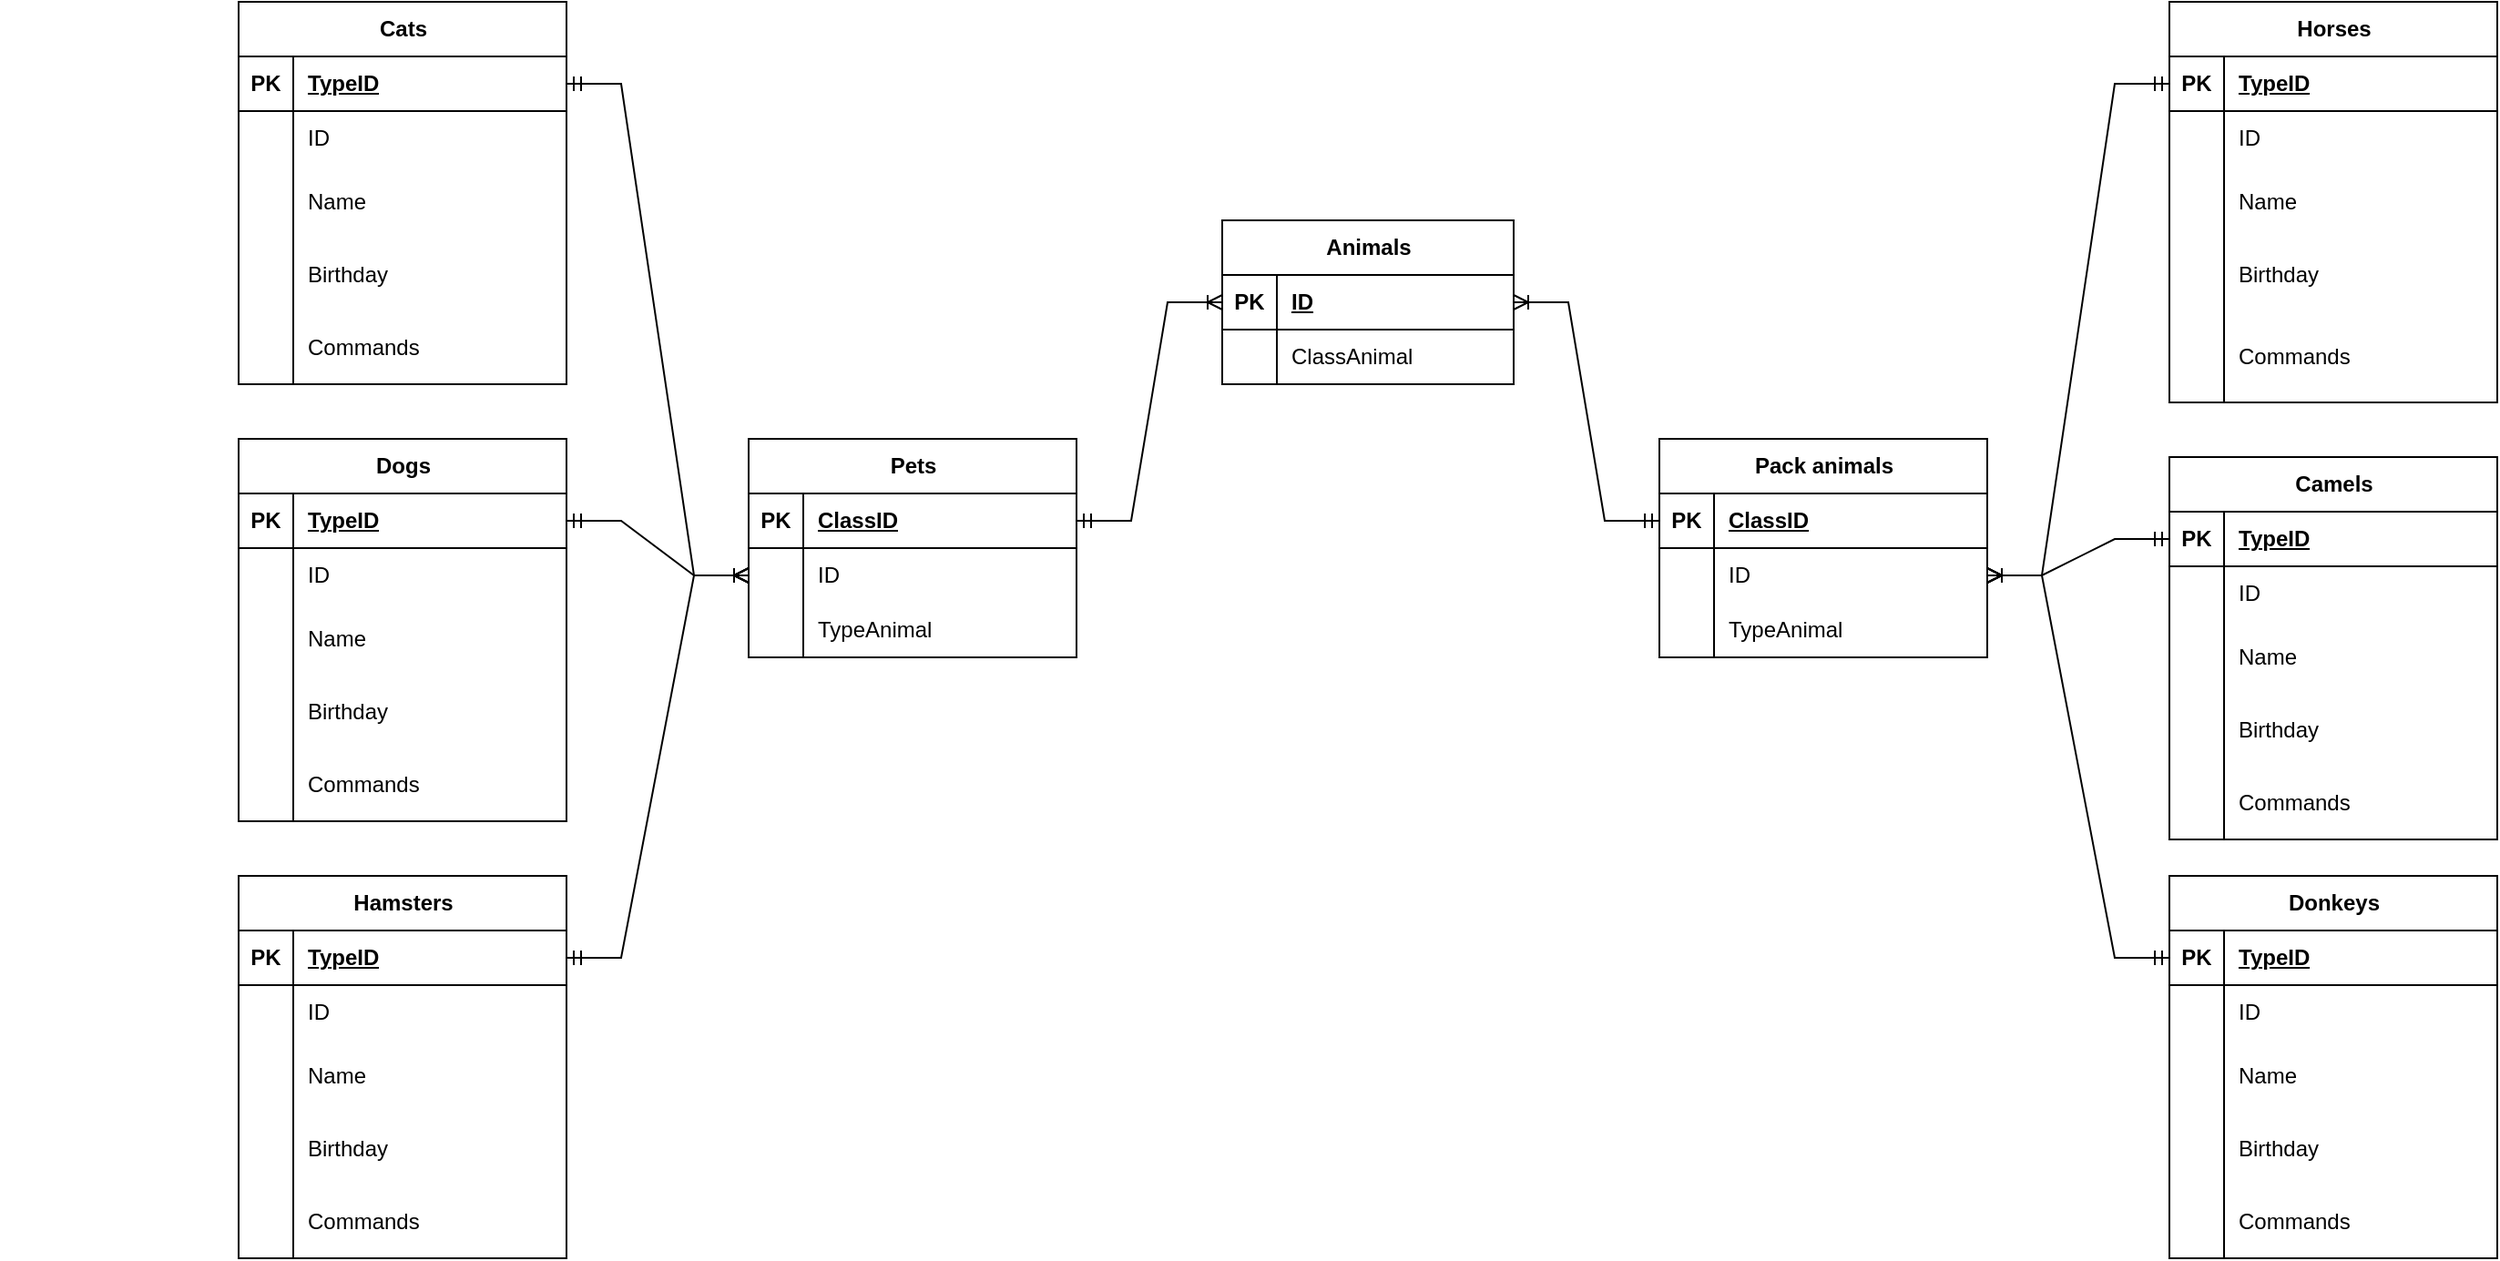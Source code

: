 <mxfile version="22.1.11" type="device">
  <diagram name="Страница — 1" id="Yy7QEIXlfedrnILg03sq">
    <mxGraphModel dx="3311" dy="2319" grid="1" gridSize="10" guides="1" tooltips="1" connect="1" arrows="1" fold="1" page="1" pageScale="1" pageWidth="827" pageHeight="1169" math="0" shadow="0">
      <root>
        <mxCell id="0" />
        <mxCell id="1" parent="0" />
        <mxCell id="X7oCKRS-nYEQO2pI61HM-74" value="Animals" style="shape=table;startSize=30;container=1;collapsible=1;childLayout=tableLayout;fixedRows=1;rowLines=0;fontStyle=1;align=center;resizeLast=1;html=1;" vertex="1" parent="1">
          <mxGeometry x="200" y="40" width="160.0" height="90" as="geometry" />
        </mxCell>
        <mxCell id="X7oCKRS-nYEQO2pI61HM-75" value="" style="shape=tableRow;horizontal=0;startSize=0;swimlaneHead=0;swimlaneBody=0;fillColor=none;collapsible=0;dropTarget=0;points=[[0,0.5],[1,0.5]];portConstraint=eastwest;top=0;left=0;right=0;bottom=1;" vertex="1" parent="X7oCKRS-nYEQO2pI61HM-74">
          <mxGeometry y="30" width="160.0" height="30" as="geometry" />
        </mxCell>
        <mxCell id="X7oCKRS-nYEQO2pI61HM-76" value="PK" style="shape=partialRectangle;connectable=0;fillColor=none;top=0;left=0;bottom=0;right=0;fontStyle=1;overflow=hidden;whiteSpace=wrap;html=1;" vertex="1" parent="X7oCKRS-nYEQO2pI61HM-75">
          <mxGeometry width="30" height="30" as="geometry">
            <mxRectangle width="30" height="30" as="alternateBounds" />
          </mxGeometry>
        </mxCell>
        <mxCell id="X7oCKRS-nYEQO2pI61HM-77" value="ID" style="shape=partialRectangle;connectable=0;fillColor=none;top=0;left=0;bottom=0;right=0;align=left;spacingLeft=6;fontStyle=5;overflow=hidden;whiteSpace=wrap;html=1;" vertex="1" parent="X7oCKRS-nYEQO2pI61HM-75">
          <mxGeometry x="30" width="130.0" height="30" as="geometry">
            <mxRectangle width="130.0" height="30" as="alternateBounds" />
          </mxGeometry>
        </mxCell>
        <mxCell id="X7oCKRS-nYEQO2pI61HM-78" value="" style="shape=tableRow;horizontal=0;startSize=0;swimlaneHead=0;swimlaneBody=0;fillColor=none;collapsible=0;dropTarget=0;points=[[0,0.5],[1,0.5]];portConstraint=eastwest;top=0;left=0;right=0;bottom=0;" vertex="1" parent="X7oCKRS-nYEQO2pI61HM-74">
          <mxGeometry y="60" width="160.0" height="30" as="geometry" />
        </mxCell>
        <mxCell id="X7oCKRS-nYEQO2pI61HM-79" value="" style="shape=partialRectangle;connectable=0;fillColor=none;top=0;left=0;bottom=0;right=0;editable=1;overflow=hidden;whiteSpace=wrap;html=1;" vertex="1" parent="X7oCKRS-nYEQO2pI61HM-78">
          <mxGeometry width="30" height="30" as="geometry">
            <mxRectangle width="30" height="30" as="alternateBounds" />
          </mxGeometry>
        </mxCell>
        <mxCell id="X7oCKRS-nYEQO2pI61HM-80" value="ClassAnimal" style="shape=partialRectangle;connectable=0;fillColor=none;top=0;left=0;bottom=0;right=0;align=left;spacingLeft=6;overflow=hidden;whiteSpace=wrap;html=1;" vertex="1" parent="X7oCKRS-nYEQO2pI61HM-78">
          <mxGeometry x="30" width="130.0" height="30" as="geometry">
            <mxRectangle width="130.0" height="30" as="alternateBounds" />
          </mxGeometry>
        </mxCell>
        <mxCell id="X7oCKRS-nYEQO2pI61HM-87" value="Pets" style="shape=table;startSize=30;container=1;collapsible=1;childLayout=tableLayout;fixedRows=1;rowLines=0;fontStyle=1;align=center;resizeLast=1;html=1;" vertex="1" parent="1">
          <mxGeometry x="-60" y="160" width="180" height="120" as="geometry" />
        </mxCell>
        <mxCell id="X7oCKRS-nYEQO2pI61HM-88" value="" style="shape=tableRow;horizontal=0;startSize=0;swimlaneHead=0;swimlaneBody=0;fillColor=none;collapsible=0;dropTarget=0;points=[[0,0.5],[1,0.5]];portConstraint=eastwest;top=0;left=0;right=0;bottom=1;" vertex="1" parent="X7oCKRS-nYEQO2pI61HM-87">
          <mxGeometry y="30" width="180" height="30" as="geometry" />
        </mxCell>
        <mxCell id="X7oCKRS-nYEQO2pI61HM-89" value="PK" style="shape=partialRectangle;connectable=0;fillColor=none;top=0;left=0;bottom=0;right=0;fontStyle=1;overflow=hidden;whiteSpace=wrap;html=1;" vertex="1" parent="X7oCKRS-nYEQO2pI61HM-88">
          <mxGeometry width="30" height="30" as="geometry">
            <mxRectangle width="30" height="30" as="alternateBounds" />
          </mxGeometry>
        </mxCell>
        <mxCell id="X7oCKRS-nYEQO2pI61HM-90" value="ClassID" style="shape=partialRectangle;connectable=0;fillColor=none;top=0;left=0;bottom=0;right=0;align=left;spacingLeft=6;fontStyle=5;overflow=hidden;whiteSpace=wrap;html=1;" vertex="1" parent="X7oCKRS-nYEQO2pI61HM-88">
          <mxGeometry x="30" width="150" height="30" as="geometry">
            <mxRectangle width="150" height="30" as="alternateBounds" />
          </mxGeometry>
        </mxCell>
        <mxCell id="X7oCKRS-nYEQO2pI61HM-91" value="" style="shape=tableRow;horizontal=0;startSize=0;swimlaneHead=0;swimlaneBody=0;fillColor=none;collapsible=0;dropTarget=0;points=[[0,0.5],[1,0.5]];portConstraint=eastwest;top=0;left=0;right=0;bottom=0;" vertex="1" parent="X7oCKRS-nYEQO2pI61HM-87">
          <mxGeometry y="60" width="180" height="30" as="geometry" />
        </mxCell>
        <mxCell id="X7oCKRS-nYEQO2pI61HM-92" value="" style="shape=partialRectangle;connectable=0;fillColor=none;top=0;left=0;bottom=0;right=0;editable=1;overflow=hidden;whiteSpace=wrap;html=1;" vertex="1" parent="X7oCKRS-nYEQO2pI61HM-91">
          <mxGeometry width="30" height="30" as="geometry">
            <mxRectangle width="30" height="30" as="alternateBounds" />
          </mxGeometry>
        </mxCell>
        <mxCell id="X7oCKRS-nYEQO2pI61HM-93" value="ID" style="shape=partialRectangle;connectable=0;fillColor=none;top=0;left=0;bottom=0;right=0;align=left;spacingLeft=6;overflow=hidden;whiteSpace=wrap;html=1;" vertex="1" parent="X7oCKRS-nYEQO2pI61HM-91">
          <mxGeometry x="30" width="150" height="30" as="geometry">
            <mxRectangle width="150" height="30" as="alternateBounds" />
          </mxGeometry>
        </mxCell>
        <mxCell id="X7oCKRS-nYEQO2pI61HM-94" value="" style="shape=tableRow;horizontal=0;startSize=0;swimlaneHead=0;swimlaneBody=0;fillColor=none;collapsible=0;dropTarget=0;points=[[0,0.5],[1,0.5]];portConstraint=eastwest;top=0;left=0;right=0;bottom=0;" vertex="1" parent="X7oCKRS-nYEQO2pI61HM-87">
          <mxGeometry y="90" width="180" height="30" as="geometry" />
        </mxCell>
        <mxCell id="X7oCKRS-nYEQO2pI61HM-95" value="" style="shape=partialRectangle;connectable=0;fillColor=none;top=0;left=0;bottom=0;right=0;editable=1;overflow=hidden;whiteSpace=wrap;html=1;" vertex="1" parent="X7oCKRS-nYEQO2pI61HM-94">
          <mxGeometry width="30" height="30" as="geometry">
            <mxRectangle width="30" height="30" as="alternateBounds" />
          </mxGeometry>
        </mxCell>
        <mxCell id="X7oCKRS-nYEQO2pI61HM-96" value="TypeAnimal" style="shape=partialRectangle;connectable=0;fillColor=none;top=0;left=0;bottom=0;right=0;align=left;spacingLeft=6;overflow=hidden;whiteSpace=wrap;html=1;" vertex="1" parent="X7oCKRS-nYEQO2pI61HM-94">
          <mxGeometry x="30" width="150" height="30" as="geometry">
            <mxRectangle width="150" height="30" as="alternateBounds" />
          </mxGeometry>
        </mxCell>
        <mxCell id="X7oCKRS-nYEQO2pI61HM-100" value="Pack animals" style="shape=table;startSize=30;container=1;collapsible=1;childLayout=tableLayout;fixedRows=1;rowLines=0;fontStyle=1;align=center;resizeLast=1;html=1;" vertex="1" parent="1">
          <mxGeometry x="440" y="160" width="180" height="120" as="geometry" />
        </mxCell>
        <mxCell id="X7oCKRS-nYEQO2pI61HM-101" value="" style="shape=tableRow;horizontal=0;startSize=0;swimlaneHead=0;swimlaneBody=0;fillColor=none;collapsible=0;dropTarget=0;points=[[0,0.5],[1,0.5]];portConstraint=eastwest;top=0;left=0;right=0;bottom=1;" vertex="1" parent="X7oCKRS-nYEQO2pI61HM-100">
          <mxGeometry y="30" width="180" height="30" as="geometry" />
        </mxCell>
        <mxCell id="X7oCKRS-nYEQO2pI61HM-102" value="PK" style="shape=partialRectangle;connectable=0;fillColor=none;top=0;left=0;bottom=0;right=0;fontStyle=1;overflow=hidden;whiteSpace=wrap;html=1;" vertex="1" parent="X7oCKRS-nYEQO2pI61HM-101">
          <mxGeometry width="30" height="30" as="geometry">
            <mxRectangle width="30" height="30" as="alternateBounds" />
          </mxGeometry>
        </mxCell>
        <mxCell id="X7oCKRS-nYEQO2pI61HM-103" value="ClassID" style="shape=partialRectangle;connectable=0;fillColor=none;top=0;left=0;bottom=0;right=0;align=left;spacingLeft=6;fontStyle=5;overflow=hidden;whiteSpace=wrap;html=1;" vertex="1" parent="X7oCKRS-nYEQO2pI61HM-101">
          <mxGeometry x="30" width="150" height="30" as="geometry">
            <mxRectangle width="150" height="30" as="alternateBounds" />
          </mxGeometry>
        </mxCell>
        <mxCell id="X7oCKRS-nYEQO2pI61HM-104" value="" style="shape=tableRow;horizontal=0;startSize=0;swimlaneHead=0;swimlaneBody=0;fillColor=none;collapsible=0;dropTarget=0;points=[[0,0.5],[1,0.5]];portConstraint=eastwest;top=0;left=0;right=0;bottom=0;" vertex="1" parent="X7oCKRS-nYEQO2pI61HM-100">
          <mxGeometry y="60" width="180" height="30" as="geometry" />
        </mxCell>
        <mxCell id="X7oCKRS-nYEQO2pI61HM-105" value="" style="shape=partialRectangle;connectable=0;fillColor=none;top=0;left=0;bottom=0;right=0;editable=1;overflow=hidden;whiteSpace=wrap;html=1;" vertex="1" parent="X7oCKRS-nYEQO2pI61HM-104">
          <mxGeometry width="30" height="30" as="geometry">
            <mxRectangle width="30" height="30" as="alternateBounds" />
          </mxGeometry>
        </mxCell>
        <mxCell id="X7oCKRS-nYEQO2pI61HM-106" value="ID" style="shape=partialRectangle;connectable=0;fillColor=none;top=0;left=0;bottom=0;right=0;align=left;spacingLeft=6;overflow=hidden;whiteSpace=wrap;html=1;" vertex="1" parent="X7oCKRS-nYEQO2pI61HM-104">
          <mxGeometry x="30" width="150" height="30" as="geometry">
            <mxRectangle width="150" height="30" as="alternateBounds" />
          </mxGeometry>
        </mxCell>
        <mxCell id="X7oCKRS-nYEQO2pI61HM-107" value="" style="shape=tableRow;horizontal=0;startSize=0;swimlaneHead=0;swimlaneBody=0;fillColor=none;collapsible=0;dropTarget=0;points=[[0,0.5],[1,0.5]];portConstraint=eastwest;top=0;left=0;right=0;bottom=0;" vertex="1" parent="X7oCKRS-nYEQO2pI61HM-100">
          <mxGeometry y="90" width="180" height="30" as="geometry" />
        </mxCell>
        <mxCell id="X7oCKRS-nYEQO2pI61HM-108" value="" style="shape=partialRectangle;connectable=0;fillColor=none;top=0;left=0;bottom=0;right=0;editable=1;overflow=hidden;whiteSpace=wrap;html=1;" vertex="1" parent="X7oCKRS-nYEQO2pI61HM-107">
          <mxGeometry width="30" height="30" as="geometry">
            <mxRectangle width="30" height="30" as="alternateBounds" />
          </mxGeometry>
        </mxCell>
        <mxCell id="X7oCKRS-nYEQO2pI61HM-109" value="TypeAnimal" style="shape=partialRectangle;connectable=0;fillColor=none;top=0;left=0;bottom=0;right=0;align=left;spacingLeft=6;overflow=hidden;whiteSpace=wrap;html=1;" vertex="1" parent="X7oCKRS-nYEQO2pI61HM-107">
          <mxGeometry x="30" width="150" height="30" as="geometry">
            <mxRectangle width="150" height="30" as="alternateBounds" />
          </mxGeometry>
        </mxCell>
        <mxCell id="X7oCKRS-nYEQO2pI61HM-127" value="" style="shape=tableRow;horizontal=0;startSize=0;swimlaneHead=0;swimlaneBody=0;fillColor=none;collapsible=0;dropTarget=0;points=[[0,0.5],[1,0.5]];portConstraint=eastwest;top=0;left=0;right=0;bottom=0;" vertex="1" parent="1">
          <mxGeometry x="-280" y="230" width="180" height="30" as="geometry" />
        </mxCell>
        <mxCell id="X7oCKRS-nYEQO2pI61HM-128" value="" style="shape=partialRectangle;connectable=0;fillColor=none;top=0;left=0;bottom=0;right=0;editable=1;overflow=hidden;whiteSpace=wrap;html=1;" vertex="1" parent="X7oCKRS-nYEQO2pI61HM-127">
          <mxGeometry width="30" height="30" as="geometry">
            <mxRectangle width="30" height="30" as="alternateBounds" />
          </mxGeometry>
        </mxCell>
        <mxCell id="X7oCKRS-nYEQO2pI61HM-129" value="" style="shape=partialRectangle;connectable=0;fillColor=none;top=0;left=0;bottom=0;right=0;align=left;spacingLeft=6;overflow=hidden;whiteSpace=wrap;html=1;" vertex="1" parent="1">
          <mxGeometry x="-294" y="250" width="150" height="30" as="geometry">
            <mxRectangle width="150" height="30" as="alternateBounds" />
          </mxGeometry>
        </mxCell>
        <mxCell id="X7oCKRS-nYEQO2pI61HM-110" value="Cats" style="shape=table;startSize=30;container=1;collapsible=1;childLayout=tableLayout;fixedRows=1;rowLines=0;fontStyle=1;align=center;resizeLast=1;html=1;" vertex="1" parent="1">
          <mxGeometry x="-340" y="-80" width="180" height="210" as="geometry">
            <mxRectangle x="-400" y="100" width="70" height="30" as="alternateBounds" />
          </mxGeometry>
        </mxCell>
        <mxCell id="X7oCKRS-nYEQO2pI61HM-111" value="" style="shape=tableRow;horizontal=0;startSize=0;swimlaneHead=0;swimlaneBody=0;fillColor=none;collapsible=0;dropTarget=0;points=[[0,0.5],[1,0.5]];portConstraint=eastwest;top=0;left=0;right=0;bottom=1;" vertex="1" parent="X7oCKRS-nYEQO2pI61HM-110">
          <mxGeometry y="30" width="180" height="30" as="geometry" />
        </mxCell>
        <mxCell id="X7oCKRS-nYEQO2pI61HM-112" value="PK" style="shape=partialRectangle;connectable=0;fillColor=none;top=0;left=0;bottom=0;right=0;fontStyle=1;overflow=hidden;whiteSpace=wrap;html=1;" vertex="1" parent="X7oCKRS-nYEQO2pI61HM-111">
          <mxGeometry width="30" height="30" as="geometry">
            <mxRectangle width="30" height="30" as="alternateBounds" />
          </mxGeometry>
        </mxCell>
        <mxCell id="X7oCKRS-nYEQO2pI61HM-113" value="TypeID" style="shape=partialRectangle;connectable=0;fillColor=none;top=0;left=0;bottom=0;right=0;align=left;spacingLeft=6;fontStyle=5;overflow=hidden;whiteSpace=wrap;html=1;" vertex="1" parent="X7oCKRS-nYEQO2pI61HM-111">
          <mxGeometry x="30" width="150" height="30" as="geometry">
            <mxRectangle width="150" height="30" as="alternateBounds" />
          </mxGeometry>
        </mxCell>
        <mxCell id="X7oCKRS-nYEQO2pI61HM-114" value="" style="shape=tableRow;horizontal=0;startSize=0;swimlaneHead=0;swimlaneBody=0;fillColor=none;collapsible=0;dropTarget=0;points=[[0,0.5],[1,0.5]];portConstraint=eastwest;top=0;left=0;right=0;bottom=0;" vertex="1" parent="X7oCKRS-nYEQO2pI61HM-110">
          <mxGeometry y="60" width="180" height="30" as="geometry" />
        </mxCell>
        <mxCell id="X7oCKRS-nYEQO2pI61HM-115" value="" style="shape=partialRectangle;connectable=0;fillColor=none;top=0;left=0;bottom=0;right=0;editable=1;overflow=hidden;whiteSpace=wrap;html=1;" vertex="1" parent="X7oCKRS-nYEQO2pI61HM-114">
          <mxGeometry width="30" height="30" as="geometry">
            <mxRectangle width="30" height="30" as="alternateBounds" />
          </mxGeometry>
        </mxCell>
        <mxCell id="X7oCKRS-nYEQO2pI61HM-116" value="ID" style="shape=partialRectangle;connectable=0;fillColor=none;top=0;left=0;bottom=0;right=0;align=left;spacingLeft=6;overflow=hidden;whiteSpace=wrap;html=1;" vertex="1" parent="X7oCKRS-nYEQO2pI61HM-114">
          <mxGeometry x="30" width="150" height="30" as="geometry">
            <mxRectangle width="150" height="30" as="alternateBounds" />
          </mxGeometry>
        </mxCell>
        <mxCell id="X7oCKRS-nYEQO2pI61HM-117" value="" style="shape=tableRow;horizontal=0;startSize=0;swimlaneHead=0;swimlaneBody=0;fillColor=none;collapsible=0;dropTarget=0;points=[[0,0.5],[1,0.5]];portConstraint=eastwest;top=0;left=0;right=0;bottom=0;" vertex="1" parent="X7oCKRS-nYEQO2pI61HM-110">
          <mxGeometry y="90" width="180" height="40" as="geometry" />
        </mxCell>
        <mxCell id="X7oCKRS-nYEQO2pI61HM-118" value="" style="shape=partialRectangle;connectable=0;fillColor=none;top=0;left=0;bottom=0;right=0;editable=1;overflow=hidden;whiteSpace=wrap;html=1;" vertex="1" parent="X7oCKRS-nYEQO2pI61HM-117">
          <mxGeometry width="30" height="40" as="geometry">
            <mxRectangle width="30" height="40" as="alternateBounds" />
          </mxGeometry>
        </mxCell>
        <mxCell id="X7oCKRS-nYEQO2pI61HM-119" value="Name" style="shape=partialRectangle;connectable=0;fillColor=none;top=0;left=0;bottom=0;right=0;align=left;spacingLeft=6;overflow=hidden;whiteSpace=wrap;html=1;" vertex="1" parent="X7oCKRS-nYEQO2pI61HM-117">
          <mxGeometry x="30" width="150" height="40" as="geometry">
            <mxRectangle width="150" height="40" as="alternateBounds" />
          </mxGeometry>
        </mxCell>
        <mxCell id="X7oCKRS-nYEQO2pI61HM-120" value="" style="shape=tableRow;horizontal=0;startSize=0;swimlaneHead=0;swimlaneBody=0;fillColor=none;collapsible=0;dropTarget=0;points=[[0,0.5],[1,0.5]];portConstraint=eastwest;top=0;left=0;right=0;bottom=0;" vertex="1" parent="X7oCKRS-nYEQO2pI61HM-110">
          <mxGeometry y="130" width="180" height="40" as="geometry" />
        </mxCell>
        <mxCell id="X7oCKRS-nYEQO2pI61HM-121" value="" style="shape=partialRectangle;connectable=0;fillColor=none;top=0;left=0;bottom=0;right=0;editable=1;overflow=hidden;whiteSpace=wrap;html=1;" vertex="1" parent="X7oCKRS-nYEQO2pI61HM-120">
          <mxGeometry width="30" height="40" as="geometry">
            <mxRectangle width="30" height="40" as="alternateBounds" />
          </mxGeometry>
        </mxCell>
        <mxCell id="X7oCKRS-nYEQO2pI61HM-122" value="Birthday" style="shape=partialRectangle;connectable=0;fillColor=none;top=0;left=0;bottom=0;right=0;align=left;spacingLeft=6;overflow=hidden;whiteSpace=wrap;html=1;" vertex="1" parent="X7oCKRS-nYEQO2pI61HM-120">
          <mxGeometry x="30" width="150" height="40" as="geometry">
            <mxRectangle width="150" height="40" as="alternateBounds" />
          </mxGeometry>
        </mxCell>
        <mxCell id="X7oCKRS-nYEQO2pI61HM-138" value="" style="shape=tableRow;horizontal=0;startSize=0;swimlaneHead=0;swimlaneBody=0;fillColor=none;collapsible=0;dropTarget=0;points=[[0,0.5],[1,0.5]];portConstraint=eastwest;top=0;left=0;right=0;bottom=0;" vertex="1" parent="X7oCKRS-nYEQO2pI61HM-110">
          <mxGeometry y="170" width="180" height="40" as="geometry" />
        </mxCell>
        <mxCell id="X7oCKRS-nYEQO2pI61HM-139" value="" style="shape=partialRectangle;connectable=0;fillColor=none;top=0;left=0;bottom=0;right=0;editable=1;overflow=hidden;whiteSpace=wrap;html=1;" vertex="1" parent="X7oCKRS-nYEQO2pI61HM-138">
          <mxGeometry width="30" height="40" as="geometry">
            <mxRectangle width="30" height="40" as="alternateBounds" />
          </mxGeometry>
        </mxCell>
        <mxCell id="X7oCKRS-nYEQO2pI61HM-140" value="Commands" style="shape=partialRectangle;connectable=0;fillColor=none;top=0;left=0;bottom=0;right=0;align=left;spacingLeft=6;overflow=hidden;whiteSpace=wrap;html=1;" vertex="1" parent="X7oCKRS-nYEQO2pI61HM-138">
          <mxGeometry x="30" width="150" height="40" as="geometry">
            <mxRectangle width="150" height="40" as="alternateBounds" />
          </mxGeometry>
        </mxCell>
        <mxCell id="X7oCKRS-nYEQO2pI61HM-135" value="" style="shape=tableRow;horizontal=0;startSize=0;swimlaneHead=0;swimlaneBody=0;fillColor=none;collapsible=0;dropTarget=0;points=[[0,0.5],[1,0.5]];portConstraint=eastwest;top=0;left=0;right=0;bottom=0;" vertex="1" parent="1">
          <mxGeometry x="-470" y="250" width="180" height="100" as="geometry" />
        </mxCell>
        <mxCell id="X7oCKRS-nYEQO2pI61HM-136" value="" style="shape=partialRectangle;connectable=0;fillColor=none;top=0;left=0;bottom=0;right=0;editable=1;overflow=hidden;whiteSpace=wrap;html=1;" vertex="1" parent="X7oCKRS-nYEQO2pI61HM-135">
          <mxGeometry width="30" height="100" as="geometry">
            <mxRectangle width="30" height="100" as="alternateBounds" />
          </mxGeometry>
        </mxCell>
        <mxCell id="X7oCKRS-nYEQO2pI61HM-141" value="Hamsters" style="shape=table;startSize=30;container=1;collapsible=1;childLayout=tableLayout;fixedRows=1;rowLines=0;fontStyle=1;align=center;resizeLast=1;html=1;" vertex="1" parent="1">
          <mxGeometry x="-340" y="400" width="180" height="210" as="geometry">
            <mxRectangle x="-400" y="100" width="70" height="30" as="alternateBounds" />
          </mxGeometry>
        </mxCell>
        <mxCell id="X7oCKRS-nYEQO2pI61HM-142" value="" style="shape=tableRow;horizontal=0;startSize=0;swimlaneHead=0;swimlaneBody=0;fillColor=none;collapsible=0;dropTarget=0;points=[[0,0.5],[1,0.5]];portConstraint=eastwest;top=0;left=0;right=0;bottom=1;" vertex="1" parent="X7oCKRS-nYEQO2pI61HM-141">
          <mxGeometry y="30" width="180" height="30" as="geometry" />
        </mxCell>
        <mxCell id="X7oCKRS-nYEQO2pI61HM-143" value="PK" style="shape=partialRectangle;connectable=0;fillColor=none;top=0;left=0;bottom=0;right=0;fontStyle=1;overflow=hidden;whiteSpace=wrap;html=1;" vertex="1" parent="X7oCKRS-nYEQO2pI61HM-142">
          <mxGeometry width="30" height="30" as="geometry">
            <mxRectangle width="30" height="30" as="alternateBounds" />
          </mxGeometry>
        </mxCell>
        <mxCell id="X7oCKRS-nYEQO2pI61HM-144" value="TypeID" style="shape=partialRectangle;connectable=0;fillColor=none;top=0;left=0;bottom=0;right=0;align=left;spacingLeft=6;fontStyle=5;overflow=hidden;whiteSpace=wrap;html=1;" vertex="1" parent="X7oCKRS-nYEQO2pI61HM-142">
          <mxGeometry x="30" width="150" height="30" as="geometry">
            <mxRectangle width="150" height="30" as="alternateBounds" />
          </mxGeometry>
        </mxCell>
        <mxCell id="X7oCKRS-nYEQO2pI61HM-145" value="" style="shape=tableRow;horizontal=0;startSize=0;swimlaneHead=0;swimlaneBody=0;fillColor=none;collapsible=0;dropTarget=0;points=[[0,0.5],[1,0.5]];portConstraint=eastwest;top=0;left=0;right=0;bottom=0;" vertex="1" parent="X7oCKRS-nYEQO2pI61HM-141">
          <mxGeometry y="60" width="180" height="30" as="geometry" />
        </mxCell>
        <mxCell id="X7oCKRS-nYEQO2pI61HM-146" value="" style="shape=partialRectangle;connectable=0;fillColor=none;top=0;left=0;bottom=0;right=0;editable=1;overflow=hidden;whiteSpace=wrap;html=1;" vertex="1" parent="X7oCKRS-nYEQO2pI61HM-145">
          <mxGeometry width="30" height="30" as="geometry">
            <mxRectangle width="30" height="30" as="alternateBounds" />
          </mxGeometry>
        </mxCell>
        <mxCell id="X7oCKRS-nYEQO2pI61HM-147" value="ID" style="shape=partialRectangle;connectable=0;fillColor=none;top=0;left=0;bottom=0;right=0;align=left;spacingLeft=6;overflow=hidden;whiteSpace=wrap;html=1;" vertex="1" parent="X7oCKRS-nYEQO2pI61HM-145">
          <mxGeometry x="30" width="150" height="30" as="geometry">
            <mxRectangle width="150" height="30" as="alternateBounds" />
          </mxGeometry>
        </mxCell>
        <mxCell id="X7oCKRS-nYEQO2pI61HM-148" value="" style="shape=tableRow;horizontal=0;startSize=0;swimlaneHead=0;swimlaneBody=0;fillColor=none;collapsible=0;dropTarget=0;points=[[0,0.5],[1,0.5]];portConstraint=eastwest;top=0;left=0;right=0;bottom=0;" vertex="1" parent="X7oCKRS-nYEQO2pI61HM-141">
          <mxGeometry y="90" width="180" height="40" as="geometry" />
        </mxCell>
        <mxCell id="X7oCKRS-nYEQO2pI61HM-149" value="" style="shape=partialRectangle;connectable=0;fillColor=none;top=0;left=0;bottom=0;right=0;editable=1;overflow=hidden;whiteSpace=wrap;html=1;" vertex="1" parent="X7oCKRS-nYEQO2pI61HM-148">
          <mxGeometry width="30" height="40" as="geometry">
            <mxRectangle width="30" height="40" as="alternateBounds" />
          </mxGeometry>
        </mxCell>
        <mxCell id="X7oCKRS-nYEQO2pI61HM-150" value="Name" style="shape=partialRectangle;connectable=0;fillColor=none;top=0;left=0;bottom=0;right=0;align=left;spacingLeft=6;overflow=hidden;whiteSpace=wrap;html=1;" vertex="1" parent="X7oCKRS-nYEQO2pI61HM-148">
          <mxGeometry x="30" width="150" height="40" as="geometry">
            <mxRectangle width="150" height="40" as="alternateBounds" />
          </mxGeometry>
        </mxCell>
        <mxCell id="X7oCKRS-nYEQO2pI61HM-151" value="" style="shape=tableRow;horizontal=0;startSize=0;swimlaneHead=0;swimlaneBody=0;fillColor=none;collapsible=0;dropTarget=0;points=[[0,0.5],[1,0.5]];portConstraint=eastwest;top=0;left=0;right=0;bottom=0;" vertex="1" parent="X7oCKRS-nYEQO2pI61HM-141">
          <mxGeometry y="130" width="180" height="40" as="geometry" />
        </mxCell>
        <mxCell id="X7oCKRS-nYEQO2pI61HM-152" value="" style="shape=partialRectangle;connectable=0;fillColor=none;top=0;left=0;bottom=0;right=0;editable=1;overflow=hidden;whiteSpace=wrap;html=1;" vertex="1" parent="X7oCKRS-nYEQO2pI61HM-151">
          <mxGeometry width="30" height="40" as="geometry">
            <mxRectangle width="30" height="40" as="alternateBounds" />
          </mxGeometry>
        </mxCell>
        <mxCell id="X7oCKRS-nYEQO2pI61HM-153" value="Birthday" style="shape=partialRectangle;connectable=0;fillColor=none;top=0;left=0;bottom=0;right=0;align=left;spacingLeft=6;overflow=hidden;whiteSpace=wrap;html=1;" vertex="1" parent="X7oCKRS-nYEQO2pI61HM-151">
          <mxGeometry x="30" width="150" height="40" as="geometry">
            <mxRectangle width="150" height="40" as="alternateBounds" />
          </mxGeometry>
        </mxCell>
        <mxCell id="X7oCKRS-nYEQO2pI61HM-154" value="" style="shape=tableRow;horizontal=0;startSize=0;swimlaneHead=0;swimlaneBody=0;fillColor=none;collapsible=0;dropTarget=0;points=[[0,0.5],[1,0.5]];portConstraint=eastwest;top=0;left=0;right=0;bottom=0;" vertex="1" parent="X7oCKRS-nYEQO2pI61HM-141">
          <mxGeometry y="170" width="180" height="40" as="geometry" />
        </mxCell>
        <mxCell id="X7oCKRS-nYEQO2pI61HM-155" value="" style="shape=partialRectangle;connectable=0;fillColor=none;top=0;left=0;bottom=0;right=0;editable=1;overflow=hidden;whiteSpace=wrap;html=1;" vertex="1" parent="X7oCKRS-nYEQO2pI61HM-154">
          <mxGeometry width="30" height="40" as="geometry">
            <mxRectangle width="30" height="40" as="alternateBounds" />
          </mxGeometry>
        </mxCell>
        <mxCell id="X7oCKRS-nYEQO2pI61HM-156" value="Commands" style="shape=partialRectangle;connectable=0;fillColor=none;top=0;left=0;bottom=0;right=0;align=left;spacingLeft=6;overflow=hidden;whiteSpace=wrap;html=1;" vertex="1" parent="X7oCKRS-nYEQO2pI61HM-154">
          <mxGeometry x="30" width="150" height="40" as="geometry">
            <mxRectangle width="150" height="40" as="alternateBounds" />
          </mxGeometry>
        </mxCell>
        <mxCell id="X7oCKRS-nYEQO2pI61HM-157" value="Dogs" style="shape=table;startSize=30;container=1;collapsible=1;childLayout=tableLayout;fixedRows=1;rowLines=0;fontStyle=1;align=center;resizeLast=1;html=1;" vertex="1" parent="1">
          <mxGeometry x="-340" y="160" width="180" height="210" as="geometry">
            <mxRectangle x="-400" y="100" width="70" height="30" as="alternateBounds" />
          </mxGeometry>
        </mxCell>
        <mxCell id="X7oCKRS-nYEQO2pI61HM-158" value="" style="shape=tableRow;horizontal=0;startSize=0;swimlaneHead=0;swimlaneBody=0;fillColor=none;collapsible=0;dropTarget=0;points=[[0,0.5],[1,0.5]];portConstraint=eastwest;top=0;left=0;right=0;bottom=1;" vertex="1" parent="X7oCKRS-nYEQO2pI61HM-157">
          <mxGeometry y="30" width="180" height="30" as="geometry" />
        </mxCell>
        <mxCell id="X7oCKRS-nYEQO2pI61HM-159" value="PK" style="shape=partialRectangle;connectable=0;fillColor=none;top=0;left=0;bottom=0;right=0;fontStyle=1;overflow=hidden;whiteSpace=wrap;html=1;" vertex="1" parent="X7oCKRS-nYEQO2pI61HM-158">
          <mxGeometry width="30" height="30" as="geometry">
            <mxRectangle width="30" height="30" as="alternateBounds" />
          </mxGeometry>
        </mxCell>
        <mxCell id="X7oCKRS-nYEQO2pI61HM-160" value="TypeID" style="shape=partialRectangle;connectable=0;fillColor=none;top=0;left=0;bottom=0;right=0;align=left;spacingLeft=6;fontStyle=5;overflow=hidden;whiteSpace=wrap;html=1;" vertex="1" parent="X7oCKRS-nYEQO2pI61HM-158">
          <mxGeometry x="30" width="150" height="30" as="geometry">
            <mxRectangle width="150" height="30" as="alternateBounds" />
          </mxGeometry>
        </mxCell>
        <mxCell id="X7oCKRS-nYEQO2pI61HM-161" value="" style="shape=tableRow;horizontal=0;startSize=0;swimlaneHead=0;swimlaneBody=0;fillColor=none;collapsible=0;dropTarget=0;points=[[0,0.5],[1,0.5]];portConstraint=eastwest;top=0;left=0;right=0;bottom=0;" vertex="1" parent="X7oCKRS-nYEQO2pI61HM-157">
          <mxGeometry y="60" width="180" height="30" as="geometry" />
        </mxCell>
        <mxCell id="X7oCKRS-nYEQO2pI61HM-162" value="" style="shape=partialRectangle;connectable=0;fillColor=none;top=0;left=0;bottom=0;right=0;editable=1;overflow=hidden;whiteSpace=wrap;html=1;" vertex="1" parent="X7oCKRS-nYEQO2pI61HM-161">
          <mxGeometry width="30" height="30" as="geometry">
            <mxRectangle width="30" height="30" as="alternateBounds" />
          </mxGeometry>
        </mxCell>
        <mxCell id="X7oCKRS-nYEQO2pI61HM-163" value="ID" style="shape=partialRectangle;connectable=0;fillColor=none;top=0;left=0;bottom=0;right=0;align=left;spacingLeft=6;overflow=hidden;whiteSpace=wrap;html=1;" vertex="1" parent="X7oCKRS-nYEQO2pI61HM-161">
          <mxGeometry x="30" width="150" height="30" as="geometry">
            <mxRectangle width="150" height="30" as="alternateBounds" />
          </mxGeometry>
        </mxCell>
        <mxCell id="X7oCKRS-nYEQO2pI61HM-164" value="" style="shape=tableRow;horizontal=0;startSize=0;swimlaneHead=0;swimlaneBody=0;fillColor=none;collapsible=0;dropTarget=0;points=[[0,0.5],[1,0.5]];portConstraint=eastwest;top=0;left=0;right=0;bottom=0;" vertex="1" parent="X7oCKRS-nYEQO2pI61HM-157">
          <mxGeometry y="90" width="180" height="40" as="geometry" />
        </mxCell>
        <mxCell id="X7oCKRS-nYEQO2pI61HM-165" value="" style="shape=partialRectangle;connectable=0;fillColor=none;top=0;left=0;bottom=0;right=0;editable=1;overflow=hidden;whiteSpace=wrap;html=1;" vertex="1" parent="X7oCKRS-nYEQO2pI61HM-164">
          <mxGeometry width="30" height="40" as="geometry">
            <mxRectangle width="30" height="40" as="alternateBounds" />
          </mxGeometry>
        </mxCell>
        <mxCell id="X7oCKRS-nYEQO2pI61HM-166" value="Name" style="shape=partialRectangle;connectable=0;fillColor=none;top=0;left=0;bottom=0;right=0;align=left;spacingLeft=6;overflow=hidden;whiteSpace=wrap;html=1;" vertex="1" parent="X7oCKRS-nYEQO2pI61HM-164">
          <mxGeometry x="30" width="150" height="40" as="geometry">
            <mxRectangle width="150" height="40" as="alternateBounds" />
          </mxGeometry>
        </mxCell>
        <mxCell id="X7oCKRS-nYEQO2pI61HM-167" value="" style="shape=tableRow;horizontal=0;startSize=0;swimlaneHead=0;swimlaneBody=0;fillColor=none;collapsible=0;dropTarget=0;points=[[0,0.5],[1,0.5]];portConstraint=eastwest;top=0;left=0;right=0;bottom=0;" vertex="1" parent="X7oCKRS-nYEQO2pI61HM-157">
          <mxGeometry y="130" width="180" height="40" as="geometry" />
        </mxCell>
        <mxCell id="X7oCKRS-nYEQO2pI61HM-168" value="" style="shape=partialRectangle;connectable=0;fillColor=none;top=0;left=0;bottom=0;right=0;editable=1;overflow=hidden;whiteSpace=wrap;html=1;" vertex="1" parent="X7oCKRS-nYEQO2pI61HM-167">
          <mxGeometry width="30" height="40" as="geometry">
            <mxRectangle width="30" height="40" as="alternateBounds" />
          </mxGeometry>
        </mxCell>
        <mxCell id="X7oCKRS-nYEQO2pI61HM-169" value="Birthday" style="shape=partialRectangle;connectable=0;fillColor=none;top=0;left=0;bottom=0;right=0;align=left;spacingLeft=6;overflow=hidden;whiteSpace=wrap;html=1;" vertex="1" parent="X7oCKRS-nYEQO2pI61HM-167">
          <mxGeometry x="30" width="150" height="40" as="geometry">
            <mxRectangle width="150" height="40" as="alternateBounds" />
          </mxGeometry>
        </mxCell>
        <mxCell id="X7oCKRS-nYEQO2pI61HM-170" value="" style="shape=tableRow;horizontal=0;startSize=0;swimlaneHead=0;swimlaneBody=0;fillColor=none;collapsible=0;dropTarget=0;points=[[0,0.5],[1,0.5]];portConstraint=eastwest;top=0;left=0;right=0;bottom=0;" vertex="1" parent="X7oCKRS-nYEQO2pI61HM-157">
          <mxGeometry y="170" width="180" height="40" as="geometry" />
        </mxCell>
        <mxCell id="X7oCKRS-nYEQO2pI61HM-171" value="" style="shape=partialRectangle;connectable=0;fillColor=none;top=0;left=0;bottom=0;right=0;editable=1;overflow=hidden;whiteSpace=wrap;html=1;" vertex="1" parent="X7oCKRS-nYEQO2pI61HM-170">
          <mxGeometry width="30" height="40" as="geometry">
            <mxRectangle width="30" height="40" as="alternateBounds" />
          </mxGeometry>
        </mxCell>
        <mxCell id="X7oCKRS-nYEQO2pI61HM-172" value="Commands" style="shape=partialRectangle;connectable=0;fillColor=none;top=0;left=0;bottom=0;right=0;align=left;spacingLeft=6;overflow=hidden;whiteSpace=wrap;html=1;" vertex="1" parent="X7oCKRS-nYEQO2pI61HM-170">
          <mxGeometry x="30" width="150" height="40" as="geometry">
            <mxRectangle width="150" height="40" as="alternateBounds" />
          </mxGeometry>
        </mxCell>
        <mxCell id="X7oCKRS-nYEQO2pI61HM-174" value="Donkeys" style="shape=table;startSize=30;container=1;collapsible=1;childLayout=tableLayout;fixedRows=1;rowLines=0;fontStyle=1;align=center;resizeLast=1;html=1;" vertex="1" parent="1">
          <mxGeometry x="720" y="400" width="180" height="210" as="geometry">
            <mxRectangle x="-400" y="100" width="70" height="30" as="alternateBounds" />
          </mxGeometry>
        </mxCell>
        <mxCell id="X7oCKRS-nYEQO2pI61HM-175" value="" style="shape=tableRow;horizontal=0;startSize=0;swimlaneHead=0;swimlaneBody=0;fillColor=none;collapsible=0;dropTarget=0;points=[[0,0.5],[1,0.5]];portConstraint=eastwest;top=0;left=0;right=0;bottom=1;" vertex="1" parent="X7oCKRS-nYEQO2pI61HM-174">
          <mxGeometry y="30" width="180" height="30" as="geometry" />
        </mxCell>
        <mxCell id="X7oCKRS-nYEQO2pI61HM-176" value="PK" style="shape=partialRectangle;connectable=0;fillColor=none;top=0;left=0;bottom=0;right=0;fontStyle=1;overflow=hidden;whiteSpace=wrap;html=1;" vertex="1" parent="X7oCKRS-nYEQO2pI61HM-175">
          <mxGeometry width="30" height="30" as="geometry">
            <mxRectangle width="30" height="30" as="alternateBounds" />
          </mxGeometry>
        </mxCell>
        <mxCell id="X7oCKRS-nYEQO2pI61HM-177" value="TypeID" style="shape=partialRectangle;connectable=0;fillColor=none;top=0;left=0;bottom=0;right=0;align=left;spacingLeft=6;fontStyle=5;overflow=hidden;whiteSpace=wrap;html=1;" vertex="1" parent="X7oCKRS-nYEQO2pI61HM-175">
          <mxGeometry x="30" width="150" height="30" as="geometry">
            <mxRectangle width="150" height="30" as="alternateBounds" />
          </mxGeometry>
        </mxCell>
        <mxCell id="X7oCKRS-nYEQO2pI61HM-178" value="" style="shape=tableRow;horizontal=0;startSize=0;swimlaneHead=0;swimlaneBody=0;fillColor=none;collapsible=0;dropTarget=0;points=[[0,0.5],[1,0.5]];portConstraint=eastwest;top=0;left=0;right=0;bottom=0;" vertex="1" parent="X7oCKRS-nYEQO2pI61HM-174">
          <mxGeometry y="60" width="180" height="30" as="geometry" />
        </mxCell>
        <mxCell id="X7oCKRS-nYEQO2pI61HM-179" value="" style="shape=partialRectangle;connectable=0;fillColor=none;top=0;left=0;bottom=0;right=0;editable=1;overflow=hidden;whiteSpace=wrap;html=1;" vertex="1" parent="X7oCKRS-nYEQO2pI61HM-178">
          <mxGeometry width="30" height="30" as="geometry">
            <mxRectangle width="30" height="30" as="alternateBounds" />
          </mxGeometry>
        </mxCell>
        <mxCell id="X7oCKRS-nYEQO2pI61HM-180" value="ID" style="shape=partialRectangle;connectable=0;fillColor=none;top=0;left=0;bottom=0;right=0;align=left;spacingLeft=6;overflow=hidden;whiteSpace=wrap;html=1;" vertex="1" parent="X7oCKRS-nYEQO2pI61HM-178">
          <mxGeometry x="30" width="150" height="30" as="geometry">
            <mxRectangle width="150" height="30" as="alternateBounds" />
          </mxGeometry>
        </mxCell>
        <mxCell id="X7oCKRS-nYEQO2pI61HM-181" value="" style="shape=tableRow;horizontal=0;startSize=0;swimlaneHead=0;swimlaneBody=0;fillColor=none;collapsible=0;dropTarget=0;points=[[0,0.5],[1,0.5]];portConstraint=eastwest;top=0;left=0;right=0;bottom=0;" vertex="1" parent="X7oCKRS-nYEQO2pI61HM-174">
          <mxGeometry y="90" width="180" height="40" as="geometry" />
        </mxCell>
        <mxCell id="X7oCKRS-nYEQO2pI61HM-182" value="" style="shape=partialRectangle;connectable=0;fillColor=none;top=0;left=0;bottom=0;right=0;editable=1;overflow=hidden;whiteSpace=wrap;html=1;" vertex="1" parent="X7oCKRS-nYEQO2pI61HM-181">
          <mxGeometry width="30" height="40" as="geometry">
            <mxRectangle width="30" height="40" as="alternateBounds" />
          </mxGeometry>
        </mxCell>
        <mxCell id="X7oCKRS-nYEQO2pI61HM-183" value="Name" style="shape=partialRectangle;connectable=0;fillColor=none;top=0;left=0;bottom=0;right=0;align=left;spacingLeft=6;overflow=hidden;whiteSpace=wrap;html=1;" vertex="1" parent="X7oCKRS-nYEQO2pI61HM-181">
          <mxGeometry x="30" width="150" height="40" as="geometry">
            <mxRectangle width="150" height="40" as="alternateBounds" />
          </mxGeometry>
        </mxCell>
        <mxCell id="X7oCKRS-nYEQO2pI61HM-184" value="" style="shape=tableRow;horizontal=0;startSize=0;swimlaneHead=0;swimlaneBody=0;fillColor=none;collapsible=0;dropTarget=0;points=[[0,0.5],[1,0.5]];portConstraint=eastwest;top=0;left=0;right=0;bottom=0;" vertex="1" parent="X7oCKRS-nYEQO2pI61HM-174">
          <mxGeometry y="130" width="180" height="40" as="geometry" />
        </mxCell>
        <mxCell id="X7oCKRS-nYEQO2pI61HM-185" value="" style="shape=partialRectangle;connectable=0;fillColor=none;top=0;left=0;bottom=0;right=0;editable=1;overflow=hidden;whiteSpace=wrap;html=1;" vertex="1" parent="X7oCKRS-nYEQO2pI61HM-184">
          <mxGeometry width="30" height="40" as="geometry">
            <mxRectangle width="30" height="40" as="alternateBounds" />
          </mxGeometry>
        </mxCell>
        <mxCell id="X7oCKRS-nYEQO2pI61HM-186" value="Birthday" style="shape=partialRectangle;connectable=0;fillColor=none;top=0;left=0;bottom=0;right=0;align=left;spacingLeft=6;overflow=hidden;whiteSpace=wrap;html=1;" vertex="1" parent="X7oCKRS-nYEQO2pI61HM-184">
          <mxGeometry x="30" width="150" height="40" as="geometry">
            <mxRectangle width="150" height="40" as="alternateBounds" />
          </mxGeometry>
        </mxCell>
        <mxCell id="X7oCKRS-nYEQO2pI61HM-187" value="" style="shape=tableRow;horizontal=0;startSize=0;swimlaneHead=0;swimlaneBody=0;fillColor=none;collapsible=0;dropTarget=0;points=[[0,0.5],[1,0.5]];portConstraint=eastwest;top=0;left=0;right=0;bottom=0;" vertex="1" parent="X7oCKRS-nYEQO2pI61HM-174">
          <mxGeometry y="170" width="180" height="40" as="geometry" />
        </mxCell>
        <mxCell id="X7oCKRS-nYEQO2pI61HM-188" value="" style="shape=partialRectangle;connectable=0;fillColor=none;top=0;left=0;bottom=0;right=0;editable=1;overflow=hidden;whiteSpace=wrap;html=1;" vertex="1" parent="X7oCKRS-nYEQO2pI61HM-187">
          <mxGeometry width="30" height="40" as="geometry">
            <mxRectangle width="30" height="40" as="alternateBounds" />
          </mxGeometry>
        </mxCell>
        <mxCell id="X7oCKRS-nYEQO2pI61HM-189" value="Commands" style="shape=partialRectangle;connectable=0;fillColor=none;top=0;left=0;bottom=0;right=0;align=left;spacingLeft=6;overflow=hidden;whiteSpace=wrap;html=1;" vertex="1" parent="X7oCKRS-nYEQO2pI61HM-187">
          <mxGeometry x="30" width="150" height="40" as="geometry">
            <mxRectangle width="150" height="40" as="alternateBounds" />
          </mxGeometry>
        </mxCell>
        <mxCell id="X7oCKRS-nYEQO2pI61HM-190" value="Camels" style="shape=table;startSize=30;container=1;collapsible=1;childLayout=tableLayout;fixedRows=1;rowLines=0;fontStyle=1;align=center;resizeLast=1;html=1;" vertex="1" parent="1">
          <mxGeometry x="720" y="170" width="180" height="210" as="geometry">
            <mxRectangle x="-400" y="100" width="70" height="30" as="alternateBounds" />
          </mxGeometry>
        </mxCell>
        <mxCell id="X7oCKRS-nYEQO2pI61HM-191" value="" style="shape=tableRow;horizontal=0;startSize=0;swimlaneHead=0;swimlaneBody=0;fillColor=none;collapsible=0;dropTarget=0;points=[[0,0.5],[1,0.5]];portConstraint=eastwest;top=0;left=0;right=0;bottom=1;" vertex="1" parent="X7oCKRS-nYEQO2pI61HM-190">
          <mxGeometry y="30" width="180" height="30" as="geometry" />
        </mxCell>
        <mxCell id="X7oCKRS-nYEQO2pI61HM-192" value="PK" style="shape=partialRectangle;connectable=0;fillColor=none;top=0;left=0;bottom=0;right=0;fontStyle=1;overflow=hidden;whiteSpace=wrap;html=1;" vertex="1" parent="X7oCKRS-nYEQO2pI61HM-191">
          <mxGeometry width="30" height="30" as="geometry">
            <mxRectangle width="30" height="30" as="alternateBounds" />
          </mxGeometry>
        </mxCell>
        <mxCell id="X7oCKRS-nYEQO2pI61HM-193" value="TypeID" style="shape=partialRectangle;connectable=0;fillColor=none;top=0;left=0;bottom=0;right=0;align=left;spacingLeft=6;fontStyle=5;overflow=hidden;whiteSpace=wrap;html=1;" vertex="1" parent="X7oCKRS-nYEQO2pI61HM-191">
          <mxGeometry x="30" width="150" height="30" as="geometry">
            <mxRectangle width="150" height="30" as="alternateBounds" />
          </mxGeometry>
        </mxCell>
        <mxCell id="X7oCKRS-nYEQO2pI61HM-194" value="" style="shape=tableRow;horizontal=0;startSize=0;swimlaneHead=0;swimlaneBody=0;fillColor=none;collapsible=0;dropTarget=0;points=[[0,0.5],[1,0.5]];portConstraint=eastwest;top=0;left=0;right=0;bottom=0;" vertex="1" parent="X7oCKRS-nYEQO2pI61HM-190">
          <mxGeometry y="60" width="180" height="30" as="geometry" />
        </mxCell>
        <mxCell id="X7oCKRS-nYEQO2pI61HM-195" value="" style="shape=partialRectangle;connectable=0;fillColor=none;top=0;left=0;bottom=0;right=0;editable=1;overflow=hidden;whiteSpace=wrap;html=1;" vertex="1" parent="X7oCKRS-nYEQO2pI61HM-194">
          <mxGeometry width="30" height="30" as="geometry">
            <mxRectangle width="30" height="30" as="alternateBounds" />
          </mxGeometry>
        </mxCell>
        <mxCell id="X7oCKRS-nYEQO2pI61HM-196" value="ID" style="shape=partialRectangle;connectable=0;fillColor=none;top=0;left=0;bottom=0;right=0;align=left;spacingLeft=6;overflow=hidden;whiteSpace=wrap;html=1;" vertex="1" parent="X7oCKRS-nYEQO2pI61HM-194">
          <mxGeometry x="30" width="150" height="30" as="geometry">
            <mxRectangle width="150" height="30" as="alternateBounds" />
          </mxGeometry>
        </mxCell>
        <mxCell id="X7oCKRS-nYEQO2pI61HM-197" value="" style="shape=tableRow;horizontal=0;startSize=0;swimlaneHead=0;swimlaneBody=0;fillColor=none;collapsible=0;dropTarget=0;points=[[0,0.5],[1,0.5]];portConstraint=eastwest;top=0;left=0;right=0;bottom=0;" vertex="1" parent="X7oCKRS-nYEQO2pI61HM-190">
          <mxGeometry y="90" width="180" height="40" as="geometry" />
        </mxCell>
        <mxCell id="X7oCKRS-nYEQO2pI61HM-198" value="" style="shape=partialRectangle;connectable=0;fillColor=none;top=0;left=0;bottom=0;right=0;editable=1;overflow=hidden;whiteSpace=wrap;html=1;" vertex="1" parent="X7oCKRS-nYEQO2pI61HM-197">
          <mxGeometry width="30" height="40" as="geometry">
            <mxRectangle width="30" height="40" as="alternateBounds" />
          </mxGeometry>
        </mxCell>
        <mxCell id="X7oCKRS-nYEQO2pI61HM-199" value="Name" style="shape=partialRectangle;connectable=0;fillColor=none;top=0;left=0;bottom=0;right=0;align=left;spacingLeft=6;overflow=hidden;whiteSpace=wrap;html=1;" vertex="1" parent="X7oCKRS-nYEQO2pI61HM-197">
          <mxGeometry x="30" width="150" height="40" as="geometry">
            <mxRectangle width="150" height="40" as="alternateBounds" />
          </mxGeometry>
        </mxCell>
        <mxCell id="X7oCKRS-nYEQO2pI61HM-200" value="" style="shape=tableRow;horizontal=0;startSize=0;swimlaneHead=0;swimlaneBody=0;fillColor=none;collapsible=0;dropTarget=0;points=[[0,0.5],[1,0.5]];portConstraint=eastwest;top=0;left=0;right=0;bottom=0;" vertex="1" parent="X7oCKRS-nYEQO2pI61HM-190">
          <mxGeometry y="130" width="180" height="40" as="geometry" />
        </mxCell>
        <mxCell id="X7oCKRS-nYEQO2pI61HM-201" value="" style="shape=partialRectangle;connectable=0;fillColor=none;top=0;left=0;bottom=0;right=0;editable=1;overflow=hidden;whiteSpace=wrap;html=1;" vertex="1" parent="X7oCKRS-nYEQO2pI61HM-200">
          <mxGeometry width="30" height="40" as="geometry">
            <mxRectangle width="30" height="40" as="alternateBounds" />
          </mxGeometry>
        </mxCell>
        <mxCell id="X7oCKRS-nYEQO2pI61HM-202" value="Birthday" style="shape=partialRectangle;connectable=0;fillColor=none;top=0;left=0;bottom=0;right=0;align=left;spacingLeft=6;overflow=hidden;whiteSpace=wrap;html=1;" vertex="1" parent="X7oCKRS-nYEQO2pI61HM-200">
          <mxGeometry x="30" width="150" height="40" as="geometry">
            <mxRectangle width="150" height="40" as="alternateBounds" />
          </mxGeometry>
        </mxCell>
        <mxCell id="X7oCKRS-nYEQO2pI61HM-203" value="" style="shape=tableRow;horizontal=0;startSize=0;swimlaneHead=0;swimlaneBody=0;fillColor=none;collapsible=0;dropTarget=0;points=[[0,0.5],[1,0.5]];portConstraint=eastwest;top=0;left=0;right=0;bottom=0;" vertex="1" parent="X7oCKRS-nYEQO2pI61HM-190">
          <mxGeometry y="170" width="180" height="40" as="geometry" />
        </mxCell>
        <mxCell id="X7oCKRS-nYEQO2pI61HM-204" value="" style="shape=partialRectangle;connectable=0;fillColor=none;top=0;left=0;bottom=0;right=0;editable=1;overflow=hidden;whiteSpace=wrap;html=1;" vertex="1" parent="X7oCKRS-nYEQO2pI61HM-203">
          <mxGeometry width="30" height="40" as="geometry">
            <mxRectangle width="30" height="40" as="alternateBounds" />
          </mxGeometry>
        </mxCell>
        <mxCell id="X7oCKRS-nYEQO2pI61HM-205" value="Commands" style="shape=partialRectangle;connectable=0;fillColor=none;top=0;left=0;bottom=0;right=0;align=left;spacingLeft=6;overflow=hidden;whiteSpace=wrap;html=1;" vertex="1" parent="X7oCKRS-nYEQO2pI61HM-203">
          <mxGeometry x="30" width="150" height="40" as="geometry">
            <mxRectangle width="150" height="40" as="alternateBounds" />
          </mxGeometry>
        </mxCell>
        <mxCell id="X7oCKRS-nYEQO2pI61HM-206" value="Horses" style="shape=table;startSize=30;container=1;collapsible=1;childLayout=tableLayout;fixedRows=1;rowLines=0;fontStyle=1;align=center;resizeLast=1;html=1;" vertex="1" parent="1">
          <mxGeometry x="720" y="-80" width="180" height="220" as="geometry">
            <mxRectangle x="-400" y="100" width="70" height="30" as="alternateBounds" />
          </mxGeometry>
        </mxCell>
        <mxCell id="X7oCKRS-nYEQO2pI61HM-207" value="" style="shape=tableRow;horizontal=0;startSize=0;swimlaneHead=0;swimlaneBody=0;fillColor=none;collapsible=0;dropTarget=0;points=[[0,0.5],[1,0.5]];portConstraint=eastwest;top=0;left=0;right=0;bottom=1;" vertex="1" parent="X7oCKRS-nYEQO2pI61HM-206">
          <mxGeometry y="30" width="180" height="30" as="geometry" />
        </mxCell>
        <mxCell id="X7oCKRS-nYEQO2pI61HM-208" value="PK" style="shape=partialRectangle;connectable=0;fillColor=none;top=0;left=0;bottom=0;right=0;fontStyle=1;overflow=hidden;whiteSpace=wrap;html=1;" vertex="1" parent="X7oCKRS-nYEQO2pI61HM-207">
          <mxGeometry width="30" height="30" as="geometry">
            <mxRectangle width="30" height="30" as="alternateBounds" />
          </mxGeometry>
        </mxCell>
        <mxCell id="X7oCKRS-nYEQO2pI61HM-209" value="TypeID" style="shape=partialRectangle;connectable=0;fillColor=none;top=0;left=0;bottom=0;right=0;align=left;spacingLeft=6;fontStyle=5;overflow=hidden;whiteSpace=wrap;html=1;" vertex="1" parent="X7oCKRS-nYEQO2pI61HM-207">
          <mxGeometry x="30" width="150" height="30" as="geometry">
            <mxRectangle width="150" height="30" as="alternateBounds" />
          </mxGeometry>
        </mxCell>
        <mxCell id="X7oCKRS-nYEQO2pI61HM-210" value="" style="shape=tableRow;horizontal=0;startSize=0;swimlaneHead=0;swimlaneBody=0;fillColor=none;collapsible=0;dropTarget=0;points=[[0,0.5],[1,0.5]];portConstraint=eastwest;top=0;left=0;right=0;bottom=0;" vertex="1" parent="X7oCKRS-nYEQO2pI61HM-206">
          <mxGeometry y="60" width="180" height="30" as="geometry" />
        </mxCell>
        <mxCell id="X7oCKRS-nYEQO2pI61HM-211" value="" style="shape=partialRectangle;connectable=0;fillColor=none;top=0;left=0;bottom=0;right=0;editable=1;overflow=hidden;whiteSpace=wrap;html=1;" vertex="1" parent="X7oCKRS-nYEQO2pI61HM-210">
          <mxGeometry width="30" height="30" as="geometry">
            <mxRectangle width="30" height="30" as="alternateBounds" />
          </mxGeometry>
        </mxCell>
        <mxCell id="X7oCKRS-nYEQO2pI61HM-212" value="ID" style="shape=partialRectangle;connectable=0;fillColor=none;top=0;left=0;bottom=0;right=0;align=left;spacingLeft=6;overflow=hidden;whiteSpace=wrap;html=1;" vertex="1" parent="X7oCKRS-nYEQO2pI61HM-210">
          <mxGeometry x="30" width="150" height="30" as="geometry">
            <mxRectangle width="150" height="30" as="alternateBounds" />
          </mxGeometry>
        </mxCell>
        <mxCell id="X7oCKRS-nYEQO2pI61HM-213" value="" style="shape=tableRow;horizontal=0;startSize=0;swimlaneHead=0;swimlaneBody=0;fillColor=none;collapsible=0;dropTarget=0;points=[[0,0.5],[1,0.5]];portConstraint=eastwest;top=0;left=0;right=0;bottom=0;" vertex="1" parent="X7oCKRS-nYEQO2pI61HM-206">
          <mxGeometry y="90" width="180" height="40" as="geometry" />
        </mxCell>
        <mxCell id="X7oCKRS-nYEQO2pI61HM-214" value="" style="shape=partialRectangle;connectable=0;fillColor=none;top=0;left=0;bottom=0;right=0;editable=1;overflow=hidden;whiteSpace=wrap;html=1;" vertex="1" parent="X7oCKRS-nYEQO2pI61HM-213">
          <mxGeometry width="30" height="40" as="geometry">
            <mxRectangle width="30" height="40" as="alternateBounds" />
          </mxGeometry>
        </mxCell>
        <mxCell id="X7oCKRS-nYEQO2pI61HM-215" value="Name" style="shape=partialRectangle;connectable=0;fillColor=none;top=0;left=0;bottom=0;right=0;align=left;spacingLeft=6;overflow=hidden;whiteSpace=wrap;html=1;" vertex="1" parent="X7oCKRS-nYEQO2pI61HM-213">
          <mxGeometry x="30" width="150" height="40" as="geometry">
            <mxRectangle width="150" height="40" as="alternateBounds" />
          </mxGeometry>
        </mxCell>
        <mxCell id="X7oCKRS-nYEQO2pI61HM-216" value="" style="shape=tableRow;horizontal=0;startSize=0;swimlaneHead=0;swimlaneBody=0;fillColor=none;collapsible=0;dropTarget=0;points=[[0,0.5],[1,0.5]];portConstraint=eastwest;top=0;left=0;right=0;bottom=0;" vertex="1" parent="X7oCKRS-nYEQO2pI61HM-206">
          <mxGeometry y="130" width="180" height="40" as="geometry" />
        </mxCell>
        <mxCell id="X7oCKRS-nYEQO2pI61HM-217" value="" style="shape=partialRectangle;connectable=0;fillColor=none;top=0;left=0;bottom=0;right=0;editable=1;overflow=hidden;whiteSpace=wrap;html=1;" vertex="1" parent="X7oCKRS-nYEQO2pI61HM-216">
          <mxGeometry width="30" height="40" as="geometry">
            <mxRectangle width="30" height="40" as="alternateBounds" />
          </mxGeometry>
        </mxCell>
        <mxCell id="X7oCKRS-nYEQO2pI61HM-218" value="Birthday" style="shape=partialRectangle;connectable=0;fillColor=none;top=0;left=0;bottom=0;right=0;align=left;spacingLeft=6;overflow=hidden;whiteSpace=wrap;html=1;" vertex="1" parent="X7oCKRS-nYEQO2pI61HM-216">
          <mxGeometry x="30" width="150" height="40" as="geometry">
            <mxRectangle width="150" height="40" as="alternateBounds" />
          </mxGeometry>
        </mxCell>
        <mxCell id="X7oCKRS-nYEQO2pI61HM-219" value="" style="shape=tableRow;horizontal=0;startSize=0;swimlaneHead=0;swimlaneBody=0;fillColor=none;collapsible=0;dropTarget=0;points=[[0,0.5],[1,0.5]];portConstraint=eastwest;top=0;left=0;right=0;bottom=0;" vertex="1" parent="X7oCKRS-nYEQO2pI61HM-206">
          <mxGeometry y="170" width="180" height="50" as="geometry" />
        </mxCell>
        <mxCell id="X7oCKRS-nYEQO2pI61HM-220" value="" style="shape=partialRectangle;connectable=0;fillColor=none;top=0;left=0;bottom=0;right=0;editable=1;overflow=hidden;whiteSpace=wrap;html=1;" vertex="1" parent="X7oCKRS-nYEQO2pI61HM-219">
          <mxGeometry width="30" height="50" as="geometry">
            <mxRectangle width="30" height="50" as="alternateBounds" />
          </mxGeometry>
        </mxCell>
        <mxCell id="X7oCKRS-nYEQO2pI61HM-221" value="Commands" style="shape=partialRectangle;connectable=0;fillColor=none;top=0;left=0;bottom=0;right=0;align=left;spacingLeft=6;overflow=hidden;whiteSpace=wrap;html=1;" vertex="1" parent="X7oCKRS-nYEQO2pI61HM-219">
          <mxGeometry x="30" width="150" height="50" as="geometry">
            <mxRectangle width="150" height="50" as="alternateBounds" />
          </mxGeometry>
        </mxCell>
        <mxCell id="X7oCKRS-nYEQO2pI61HM-222" value="" style="edgeStyle=entityRelationEdgeStyle;fontSize=12;html=1;endArrow=ERoneToMany;startArrow=ERmandOne;rounded=0;entryX=0;entryY=0.5;entryDx=0;entryDy=0;exitX=1;exitY=0.5;exitDx=0;exitDy=0;" edge="1" parent="1" source="X7oCKRS-nYEQO2pI61HM-88" target="X7oCKRS-nYEQO2pI61HM-75">
          <mxGeometry width="100" height="100" relative="1" as="geometry">
            <mxPoint x="40" y="150" as="sourcePoint" />
            <mxPoint x="140" y="50" as="targetPoint" />
          </mxGeometry>
        </mxCell>
        <mxCell id="X7oCKRS-nYEQO2pI61HM-223" value="" style="edgeStyle=entityRelationEdgeStyle;fontSize=12;html=1;endArrow=ERoneToMany;startArrow=ERmandOne;rounded=0;entryX=1;entryY=0.5;entryDx=0;entryDy=0;exitX=0;exitY=0.5;exitDx=0;exitDy=0;" edge="1" parent="1" source="X7oCKRS-nYEQO2pI61HM-175" target="X7oCKRS-nYEQO2pI61HM-104">
          <mxGeometry width="100" height="100" relative="1" as="geometry">
            <mxPoint x="450" y="490" as="sourcePoint" />
            <mxPoint x="530" y="400" as="targetPoint" />
          </mxGeometry>
        </mxCell>
        <mxCell id="X7oCKRS-nYEQO2pI61HM-224" value="" style="edgeStyle=entityRelationEdgeStyle;fontSize=12;html=1;endArrow=ERoneToMany;startArrow=ERmandOne;rounded=0;exitX=0;exitY=0.5;exitDx=0;exitDy=0;" edge="1" parent="1" source="X7oCKRS-nYEQO2pI61HM-191" target="X7oCKRS-nYEQO2pI61HM-104">
          <mxGeometry width="100" height="100" relative="1" as="geometry">
            <mxPoint x="140" y="225" as="sourcePoint" />
            <mxPoint x="220" y="135" as="targetPoint" />
          </mxGeometry>
        </mxCell>
        <mxCell id="X7oCKRS-nYEQO2pI61HM-225" value="" style="edgeStyle=entityRelationEdgeStyle;fontSize=12;html=1;endArrow=ERoneToMany;startArrow=ERmandOne;rounded=0;entryX=1;entryY=0.5;entryDx=0;entryDy=0;exitX=0;exitY=0.5;exitDx=0;exitDy=0;" edge="1" parent="1" source="X7oCKRS-nYEQO2pI61HM-207" target="X7oCKRS-nYEQO2pI61HM-104">
          <mxGeometry width="100" height="100" relative="1" as="geometry">
            <mxPoint x="414" y="40" as="sourcePoint" />
            <mxPoint x="494" y="-50" as="targetPoint" />
          </mxGeometry>
        </mxCell>
        <mxCell id="X7oCKRS-nYEQO2pI61HM-226" value="" style="edgeStyle=entityRelationEdgeStyle;fontSize=12;html=1;endArrow=ERoneToMany;startArrow=ERmandOne;rounded=0;entryX=0;entryY=0.5;entryDx=0;entryDy=0;exitX=1;exitY=0.5;exitDx=0;exitDy=0;" edge="1" parent="1" source="X7oCKRS-nYEQO2pI61HM-142" target="X7oCKRS-nYEQO2pI61HM-91">
          <mxGeometry width="100" height="100" relative="1" as="geometry">
            <mxPoint x="160" y="245" as="sourcePoint" />
            <mxPoint x="240" y="155" as="targetPoint" />
          </mxGeometry>
        </mxCell>
        <mxCell id="X7oCKRS-nYEQO2pI61HM-227" value="" style="edgeStyle=entityRelationEdgeStyle;fontSize=12;html=1;endArrow=ERoneToMany;startArrow=ERmandOne;rounded=0;exitX=1;exitY=0.5;exitDx=0;exitDy=0;entryX=0;entryY=0.5;entryDx=0;entryDy=0;" edge="1" parent="1" source="X7oCKRS-nYEQO2pI61HM-158" target="X7oCKRS-nYEQO2pI61HM-91">
          <mxGeometry width="100" height="100" relative="1" as="geometry">
            <mxPoint x="170" y="255" as="sourcePoint" />
            <mxPoint x="-70" y="240" as="targetPoint" />
          </mxGeometry>
        </mxCell>
        <mxCell id="X7oCKRS-nYEQO2pI61HM-228" value="" style="edgeStyle=entityRelationEdgeStyle;fontSize=12;html=1;endArrow=ERoneToMany;startArrow=ERmandOne;rounded=0;entryX=0;entryY=0.5;entryDx=0;entryDy=0;exitX=1;exitY=0.5;exitDx=0;exitDy=0;" edge="1" parent="1" source="X7oCKRS-nYEQO2pI61HM-111" target="X7oCKRS-nYEQO2pI61HM-91">
          <mxGeometry width="100" height="100" relative="1" as="geometry">
            <mxPoint x="180" y="265" as="sourcePoint" />
            <mxPoint x="260" y="175" as="targetPoint" />
          </mxGeometry>
        </mxCell>
        <mxCell id="X7oCKRS-nYEQO2pI61HM-229" value="" style="edgeStyle=entityRelationEdgeStyle;fontSize=12;html=1;endArrow=ERoneToMany;startArrow=ERmandOne;rounded=0;entryX=1;entryY=0.5;entryDx=0;entryDy=0;exitX=0;exitY=0.5;exitDx=0;exitDy=0;" edge="1" parent="1" source="X7oCKRS-nYEQO2pI61HM-101" target="X7oCKRS-nYEQO2pI61HM-75">
          <mxGeometry width="100" height="100" relative="1" as="geometry">
            <mxPoint x="190" y="275" as="sourcePoint" />
            <mxPoint x="270" y="185" as="targetPoint" />
          </mxGeometry>
        </mxCell>
      </root>
    </mxGraphModel>
  </diagram>
</mxfile>
